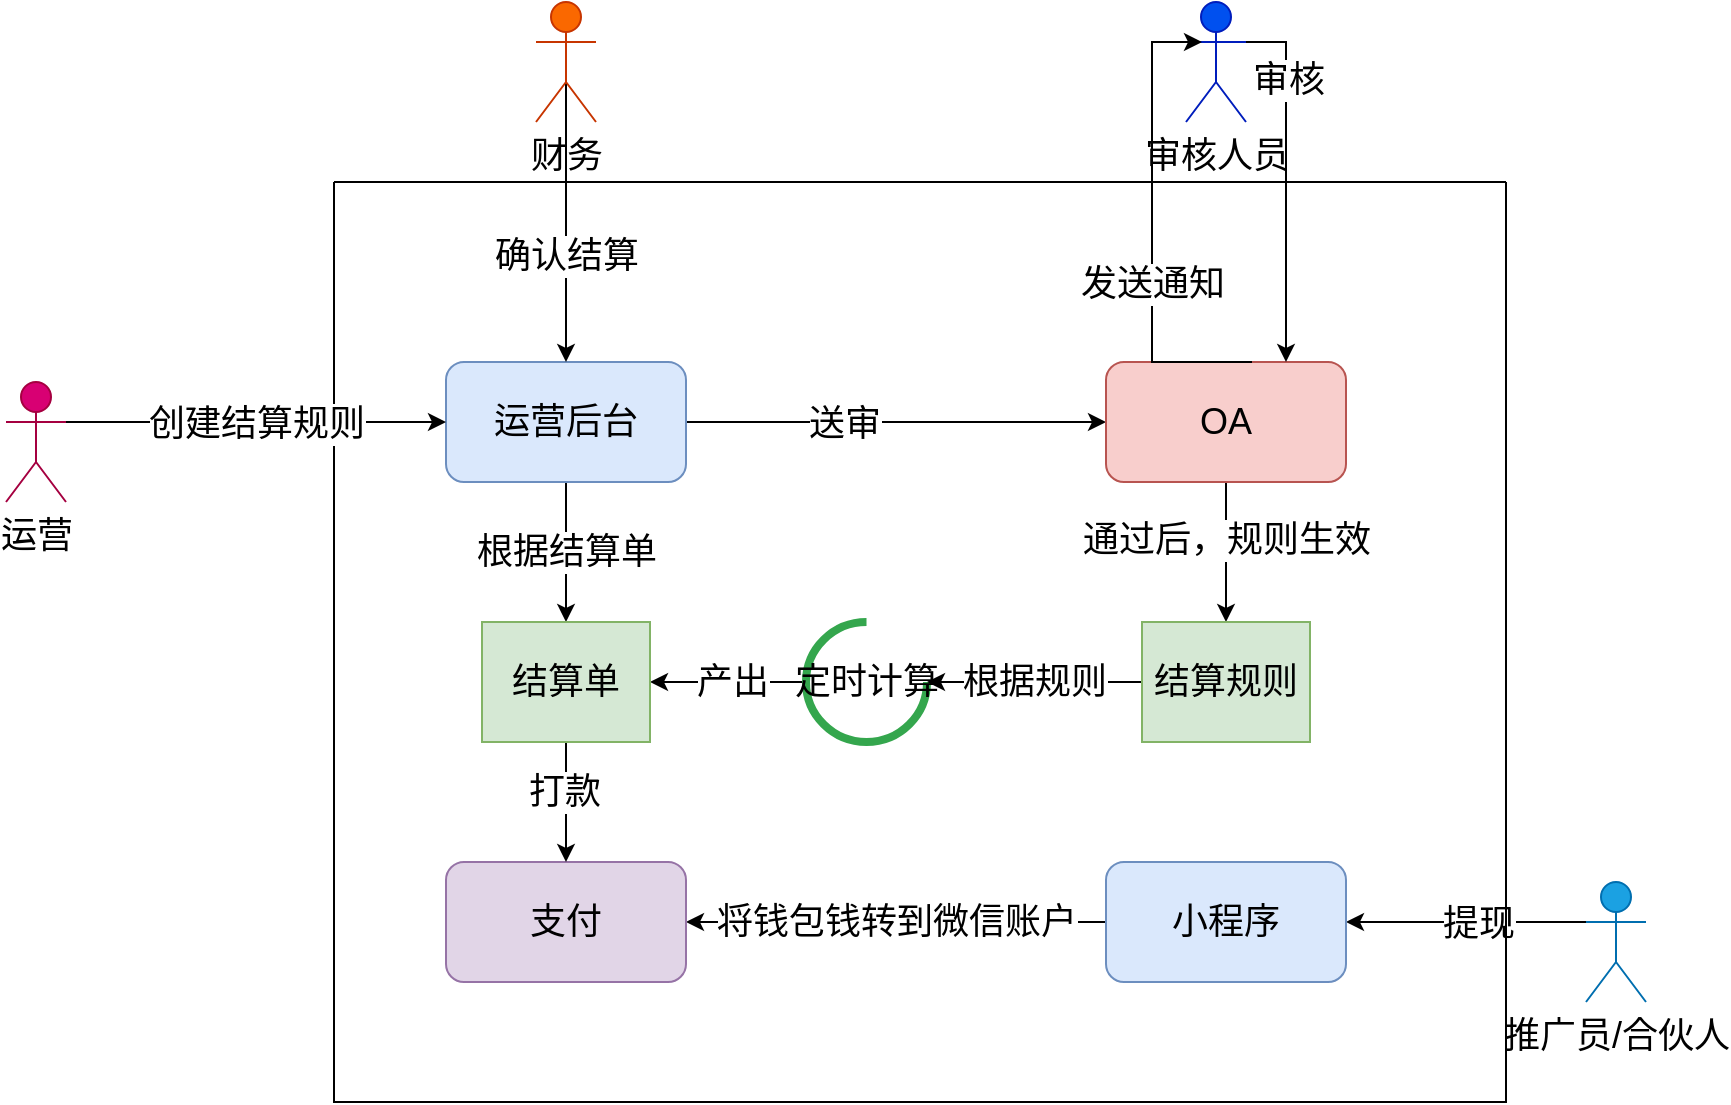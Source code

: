 <mxfile version="17.2.2" type="github">
  <diagram id="DAUlYfyEagFE5dyW8LL7" name="Page-1">
    <mxGraphModel dx="946" dy="809" grid="1" gridSize="10" guides="1" tooltips="1" connect="1" arrows="1" fold="1" page="1" pageScale="1" pageWidth="827" pageHeight="1169" math="0" shadow="0">
      <root>
        <mxCell id="0" />
        <mxCell id="1" parent="0" />
        <mxCell id="9wvtpubrWJjUpk24nd-H-75" style="edgeStyle=orthogonalEdgeStyle;rounded=0;orthogonalLoop=1;jettySize=auto;html=1;exitX=0;exitY=0.333;exitDx=0;exitDy=0;exitPerimeter=0;entryX=1;entryY=0.5;entryDx=0;entryDy=0;fontSize=18;" edge="1" parent="1" source="9wvtpubrWJjUpk24nd-H-4" target="9wvtpubrWJjUpk24nd-H-25">
          <mxGeometry relative="1" as="geometry" />
        </mxCell>
        <mxCell id="9wvtpubrWJjUpk24nd-H-76" value="提现" style="edgeLabel;html=1;align=center;verticalAlign=middle;resizable=0;points=[];fontSize=18;" vertex="1" connectable="0" parent="9wvtpubrWJjUpk24nd-H-75">
          <mxGeometry x="-0.1" y="1" relative="1" as="geometry">
            <mxPoint as="offset" />
          </mxGeometry>
        </mxCell>
        <mxCell id="9wvtpubrWJjUpk24nd-H-4" value="&lt;font color=&quot;#000000&quot;&gt;推广员/合伙人&lt;/font&gt;" style="shape=umlActor;verticalLabelPosition=bottom;verticalAlign=top;html=1;outlineConnect=0;fontSize=18;fillColor=#1ba1e2;fontColor=#ffffff;strokeColor=#006EAF;" vertex="1" parent="1">
          <mxGeometry x="840" y="900" width="30" height="60" as="geometry" />
        </mxCell>
        <mxCell id="9wvtpubrWJjUpk24nd-H-24" value="" style="swimlane;startSize=0;fontSize=18;" vertex="1" parent="1">
          <mxGeometry x="214" y="550" width="586" height="460" as="geometry" />
        </mxCell>
        <mxCell id="9wvtpubrWJjUpk24nd-H-81" value="将钱包钱转到微信账户" style="edgeStyle=orthogonalEdgeStyle;rounded=0;orthogonalLoop=1;jettySize=auto;html=1;exitX=0;exitY=0.5;exitDx=0;exitDy=0;entryX=1;entryY=0.5;entryDx=0;entryDy=0;fontSize=18;" edge="1" parent="9wvtpubrWJjUpk24nd-H-24" source="9wvtpubrWJjUpk24nd-H-25" target="9wvtpubrWJjUpk24nd-H-30">
          <mxGeometry relative="1" as="geometry" />
        </mxCell>
        <mxCell id="9wvtpubrWJjUpk24nd-H-25" value="小程序" style="rounded=1;whiteSpace=wrap;html=1;fontSize=18;fillColor=#dae8fc;strokeColor=#6c8ebf;" vertex="1" parent="9wvtpubrWJjUpk24nd-H-24">
          <mxGeometry x="386" y="340" width="120" height="60" as="geometry" />
        </mxCell>
        <mxCell id="9wvtpubrWJjUpk24nd-H-41" style="edgeStyle=orthogonalEdgeStyle;rounded=0;orthogonalLoop=1;jettySize=auto;html=1;exitX=1;exitY=0.5;exitDx=0;exitDy=0;fontSize=18;" edge="1" parent="9wvtpubrWJjUpk24nd-H-24" source="9wvtpubrWJjUpk24nd-H-27" target="9wvtpubrWJjUpk24nd-H-29">
          <mxGeometry relative="1" as="geometry" />
        </mxCell>
        <mxCell id="9wvtpubrWJjUpk24nd-H-42" value="送审" style="edgeLabel;html=1;align=center;verticalAlign=middle;resizable=0;points=[];fontSize=18;" vertex="1" connectable="0" parent="9wvtpubrWJjUpk24nd-H-41">
          <mxGeometry x="-0.253" y="-1" relative="1" as="geometry">
            <mxPoint as="offset" />
          </mxGeometry>
        </mxCell>
        <mxCell id="9wvtpubrWJjUpk24nd-H-70" value="根据结算单" style="edgeStyle=orthogonalEdgeStyle;rounded=0;orthogonalLoop=1;jettySize=auto;html=1;exitX=0.5;exitY=1;exitDx=0;exitDy=0;fontSize=18;" edge="1" parent="9wvtpubrWJjUpk24nd-H-24" source="9wvtpubrWJjUpk24nd-H-27" target="9wvtpubrWJjUpk24nd-H-54">
          <mxGeometry relative="1" as="geometry" />
        </mxCell>
        <mxCell id="9wvtpubrWJjUpk24nd-H-27" value="运营后台" style="rounded=1;whiteSpace=wrap;html=1;fontSize=18;fillColor=#dae8fc;strokeColor=#6c8ebf;" vertex="1" parent="9wvtpubrWJjUpk24nd-H-24">
          <mxGeometry x="56" y="90" width="120" height="60" as="geometry" />
        </mxCell>
        <mxCell id="9wvtpubrWJjUpk24nd-H-66" style="edgeStyle=orthogonalEdgeStyle;rounded=0;orthogonalLoop=1;jettySize=auto;html=1;exitX=0.5;exitY=1;exitDx=0;exitDy=0;entryX=0.5;entryY=0;entryDx=0;entryDy=0;fontSize=18;" edge="1" parent="9wvtpubrWJjUpk24nd-H-24" source="9wvtpubrWJjUpk24nd-H-29" target="9wvtpubrWJjUpk24nd-H-65">
          <mxGeometry relative="1" as="geometry" />
        </mxCell>
        <mxCell id="9wvtpubrWJjUpk24nd-H-69" value="通过后，规则生效" style="edgeLabel;html=1;align=center;verticalAlign=middle;resizable=0;points=[];fontSize=18;" vertex="1" connectable="0" parent="9wvtpubrWJjUpk24nd-H-66">
          <mxGeometry x="-0.171" relative="1" as="geometry">
            <mxPoint as="offset" />
          </mxGeometry>
        </mxCell>
        <mxCell id="9wvtpubrWJjUpk24nd-H-29" value="OA" style="rounded=1;whiteSpace=wrap;html=1;fontSize=18;fillColor=#f8cecc;strokeColor=#b85450;" vertex="1" parent="9wvtpubrWJjUpk24nd-H-24">
          <mxGeometry x="386" y="90" width="120" height="60" as="geometry" />
        </mxCell>
        <mxCell id="9wvtpubrWJjUpk24nd-H-30" value="支付" style="rounded=1;whiteSpace=wrap;html=1;fontSize=18;fillColor=#e1d5e7;strokeColor=#9673a6;" vertex="1" parent="9wvtpubrWJjUpk24nd-H-24">
          <mxGeometry x="56" y="340" width="120" height="60" as="geometry" />
        </mxCell>
        <mxCell id="9wvtpubrWJjUpk24nd-H-59" value="" style="edgeStyle=orthogonalEdgeStyle;rounded=0;orthogonalLoop=1;jettySize=auto;html=1;entryX=1;entryY=0.5;entryDx=0;entryDy=0;fontSize=18;" edge="1" parent="9wvtpubrWJjUpk24nd-H-24" source="9wvtpubrWJjUpk24nd-H-51" target="9wvtpubrWJjUpk24nd-H-54">
          <mxGeometry relative="1" as="geometry" />
        </mxCell>
        <mxCell id="9wvtpubrWJjUpk24nd-H-68" value="产出" style="edgeLabel;html=1;align=center;verticalAlign=middle;resizable=0;points=[];fontSize=18;" vertex="1" connectable="0" parent="9wvtpubrWJjUpk24nd-H-59">
          <mxGeometry x="-0.051" relative="1" as="geometry">
            <mxPoint as="offset" />
          </mxGeometry>
        </mxCell>
        <mxCell id="9wvtpubrWJjUpk24nd-H-51" value="定时计算" style="html=1;shadow=0;dashed=0;shape=mxgraph.basic.arc;startAngle=0.25;endAngle=1;strokeWidth=4;strokeColor=#34A64D;fontSize=18;" vertex="1" parent="9wvtpubrWJjUpk24nd-H-24">
          <mxGeometry x="236" y="220" width="60.5" height="60" as="geometry" />
        </mxCell>
        <mxCell id="9wvtpubrWJjUpk24nd-H-64" style="edgeStyle=orthogonalEdgeStyle;rounded=0;orthogonalLoop=1;jettySize=auto;html=1;exitX=0.5;exitY=1;exitDx=0;exitDy=0;fontSize=18;" edge="1" parent="9wvtpubrWJjUpk24nd-H-24" source="9wvtpubrWJjUpk24nd-H-54" target="9wvtpubrWJjUpk24nd-H-30">
          <mxGeometry relative="1" as="geometry" />
        </mxCell>
        <mxCell id="9wvtpubrWJjUpk24nd-H-71" value="打款" style="edgeLabel;html=1;align=center;verticalAlign=middle;resizable=0;points=[];fontSize=18;" vertex="1" connectable="0" parent="9wvtpubrWJjUpk24nd-H-64">
          <mxGeometry x="-0.167" y="-1" relative="1" as="geometry">
            <mxPoint as="offset" />
          </mxGeometry>
        </mxCell>
        <mxCell id="9wvtpubrWJjUpk24nd-H-54" value="结算单" style="rounded=0;whiteSpace=wrap;html=1;fontSize=18;fillColor=#d5e8d4;strokeColor=#82b366;" vertex="1" parent="9wvtpubrWJjUpk24nd-H-24">
          <mxGeometry x="74" y="220" width="84" height="60" as="geometry" />
        </mxCell>
        <mxCell id="9wvtpubrWJjUpk24nd-H-67" value="根据规则" style="edgeStyle=orthogonalEdgeStyle;rounded=0;orthogonalLoop=1;jettySize=auto;html=1;exitX=0;exitY=0.5;exitDx=0;exitDy=0;fontSize=18;" edge="1" parent="9wvtpubrWJjUpk24nd-H-24" source="9wvtpubrWJjUpk24nd-H-65" target="9wvtpubrWJjUpk24nd-H-51">
          <mxGeometry relative="1" as="geometry" />
        </mxCell>
        <mxCell id="9wvtpubrWJjUpk24nd-H-65" value="结算规则" style="rounded=0;whiteSpace=wrap;html=1;fontSize=18;fillColor=#d5e8d4;strokeColor=#82b366;" vertex="1" parent="9wvtpubrWJjUpk24nd-H-24">
          <mxGeometry x="404" y="220" width="84" height="60" as="geometry" />
        </mxCell>
        <mxCell id="9wvtpubrWJjUpk24nd-H-38" style="edgeStyle=orthogonalEdgeStyle;rounded=0;orthogonalLoop=1;jettySize=auto;html=1;exitX=1;exitY=0.333;exitDx=0;exitDy=0;exitPerimeter=0;entryX=0;entryY=0.5;entryDx=0;entryDy=0;fontSize=18;" edge="1" parent="1" source="9wvtpubrWJjUpk24nd-H-31" target="9wvtpubrWJjUpk24nd-H-27">
          <mxGeometry relative="1" as="geometry" />
        </mxCell>
        <mxCell id="9wvtpubrWJjUpk24nd-H-40" value="创建结算规则" style="edgeLabel;html=1;align=center;verticalAlign=middle;resizable=0;points=[];fontSize=18;" vertex="1" connectable="0" parent="9wvtpubrWJjUpk24nd-H-38">
          <mxGeometry y="-1" relative="1" as="geometry">
            <mxPoint as="offset" />
          </mxGeometry>
        </mxCell>
        <mxCell id="9wvtpubrWJjUpk24nd-H-31" value="&lt;font color=&quot;#000000&quot;&gt;运营&lt;/font&gt;" style="shape=umlActor;verticalLabelPosition=bottom;verticalAlign=top;html=1;outlineConnect=0;fontSize=18;fillColor=#d80073;strokeColor=#A50040;fontColor=#ffffff;" vertex="1" parent="1">
          <mxGeometry x="50" y="650" width="30" height="60" as="geometry" />
        </mxCell>
        <mxCell id="9wvtpubrWJjUpk24nd-H-47" style="edgeStyle=orthogonalEdgeStyle;rounded=0;orthogonalLoop=1;jettySize=auto;html=1;exitX=1;exitY=0.333;exitDx=0;exitDy=0;exitPerimeter=0;entryX=0.75;entryY=0;entryDx=0;entryDy=0;fontSize=18;" edge="1" parent="1" source="9wvtpubrWJjUpk24nd-H-36" target="9wvtpubrWJjUpk24nd-H-29">
          <mxGeometry relative="1" as="geometry">
            <Array as="points">
              <mxPoint x="690" y="480" />
            </Array>
          </mxGeometry>
        </mxCell>
        <mxCell id="9wvtpubrWJjUpk24nd-H-48" value="审核" style="edgeLabel;html=1;align=center;verticalAlign=middle;resizable=0;points=[];fontSize=18;" vertex="1" connectable="0" parent="9wvtpubrWJjUpk24nd-H-47">
          <mxGeometry x="-0.566" y="1" relative="1" as="geometry">
            <mxPoint as="offset" />
          </mxGeometry>
        </mxCell>
        <mxCell id="9wvtpubrWJjUpk24nd-H-36" value="&lt;font color=&quot;#000000&quot;&gt;审核人员&lt;/font&gt;" style="shape=umlActor;verticalLabelPosition=bottom;verticalAlign=top;html=1;outlineConnect=0;fontSize=18;fillColor=#0050ef;fontColor=#ffffff;strokeColor=#001DBC;" vertex="1" parent="1">
          <mxGeometry x="640" y="460" width="30" height="60" as="geometry" />
        </mxCell>
        <mxCell id="9wvtpubrWJjUpk24nd-H-44" style="edgeStyle=orthogonalEdgeStyle;rounded=0;orthogonalLoop=1;jettySize=auto;html=1;exitX=0.5;exitY=0;exitDx=0;exitDy=0;entryX=0;entryY=0.333;entryDx=0;entryDy=0;entryPerimeter=0;fontSize=18;" edge="1" parent="1">
          <mxGeometry relative="1" as="geometry">
            <mxPoint x="673" y="640" as="sourcePoint" />
            <mxPoint x="648" y="480" as="targetPoint" />
            <Array as="points">
              <mxPoint x="623" y="640" />
              <mxPoint x="623" y="480" />
            </Array>
          </mxGeometry>
        </mxCell>
        <mxCell id="9wvtpubrWJjUpk24nd-H-46" value="发送通知" style="edgeLabel;html=1;align=center;verticalAlign=middle;resizable=0;points=[];fontSize=18;" vertex="1" connectable="0" parent="9wvtpubrWJjUpk24nd-H-44">
          <mxGeometry x="-0.24" relative="1" as="geometry">
            <mxPoint as="offset" />
          </mxGeometry>
        </mxCell>
        <mxCell id="9wvtpubrWJjUpk24nd-H-78" style="edgeStyle=orthogonalEdgeStyle;rounded=0;orthogonalLoop=1;jettySize=auto;html=1;exitX=0.5;exitY=0.5;exitDx=0;exitDy=0;exitPerimeter=0;fontSize=18;" edge="1" parent="1" source="9wvtpubrWJjUpk24nd-H-53" target="9wvtpubrWJjUpk24nd-H-27">
          <mxGeometry relative="1" as="geometry" />
        </mxCell>
        <mxCell id="9wvtpubrWJjUpk24nd-H-80" value="确认结算" style="edgeLabel;html=1;align=center;verticalAlign=middle;resizable=0;points=[];fontSize=18;" vertex="1" connectable="0" parent="9wvtpubrWJjUpk24nd-H-78">
          <mxGeometry x="0.286" relative="1" as="geometry">
            <mxPoint as="offset" />
          </mxGeometry>
        </mxCell>
        <mxCell id="9wvtpubrWJjUpk24nd-H-53" value="财务" style="shape=umlActor;verticalLabelPosition=bottom;verticalAlign=top;html=1;outlineConnect=0;fontSize=18;fillColor=#fa6800;fontColor=#000000;strokeColor=#C73500;" vertex="1" parent="1">
          <mxGeometry x="315" y="460" width="30" height="60" as="geometry" />
        </mxCell>
      </root>
    </mxGraphModel>
  </diagram>
</mxfile>

